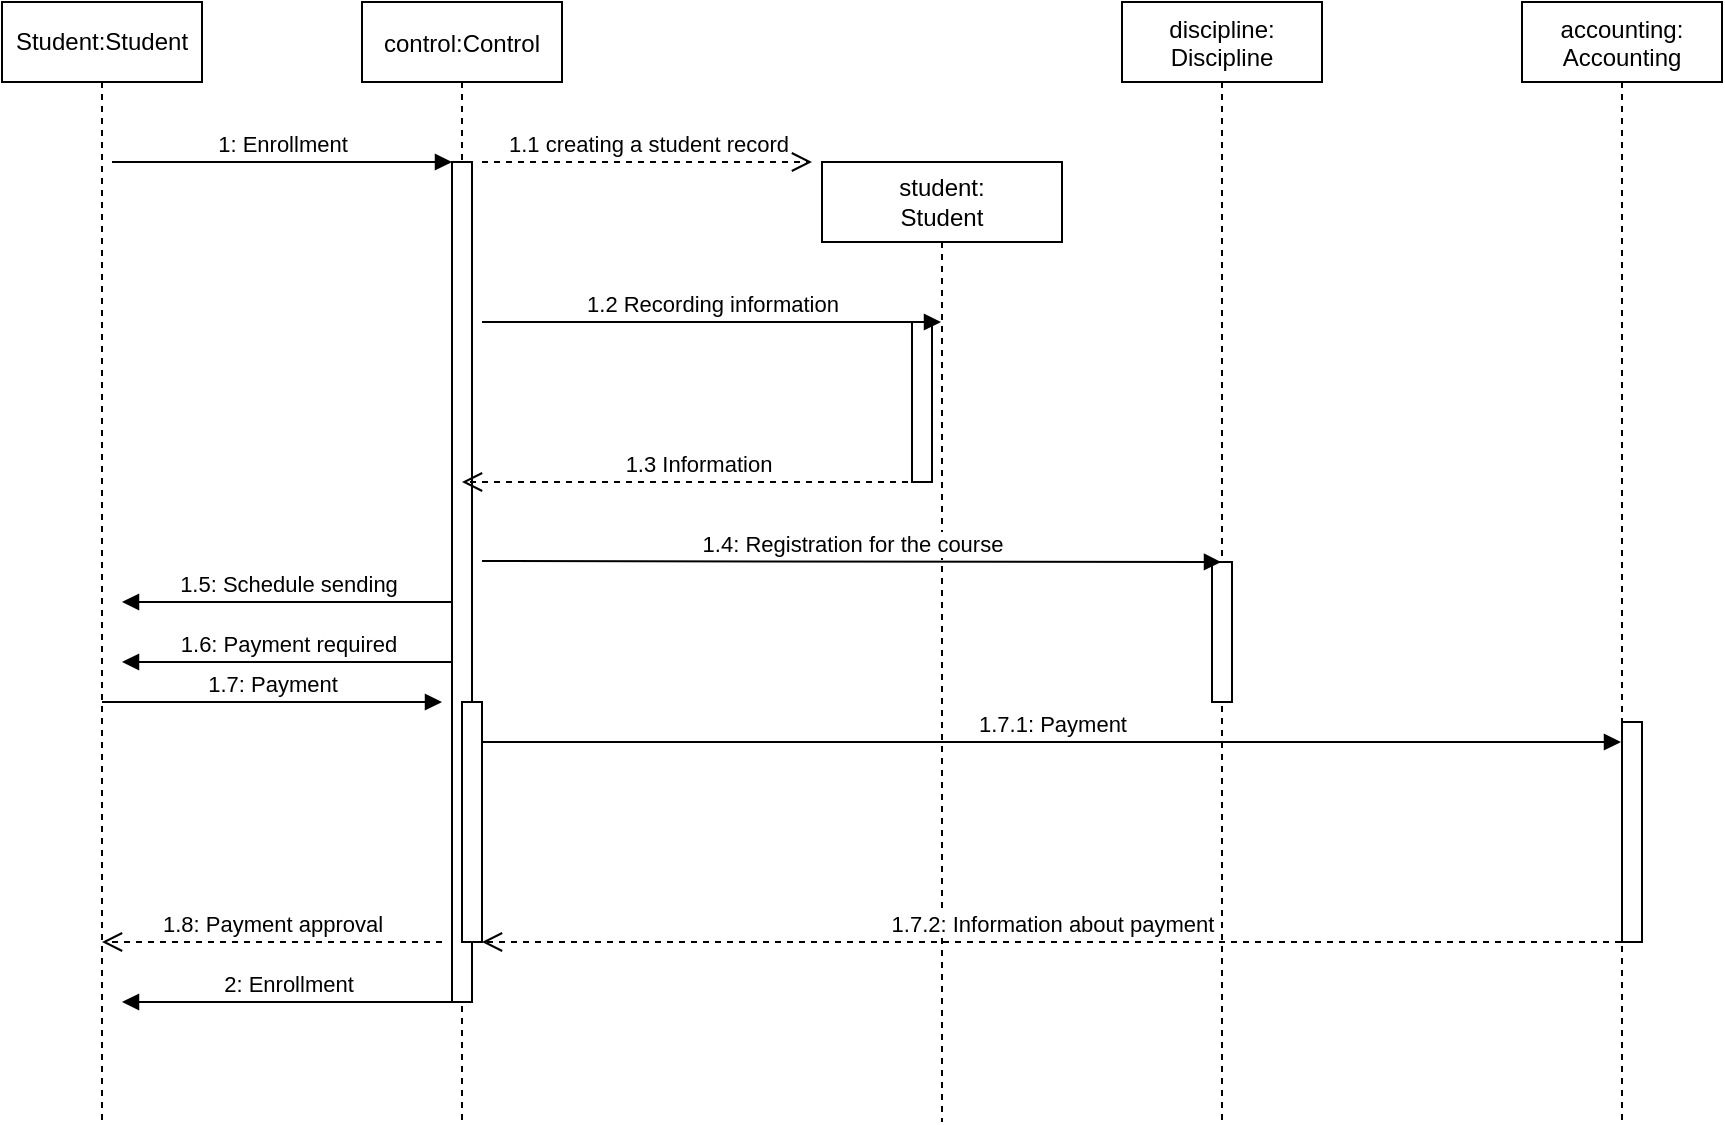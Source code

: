 <mxfile version="21.3.8" type="github">
  <diagram name="Page-1" id="2YBvvXClWsGukQMizWep">
    <mxGraphModel dx="954" dy="647" grid="1" gridSize="10" guides="1" tooltips="1" connect="1" arrows="1" fold="1" page="1" pageScale="1" pageWidth="850" pageHeight="1100" math="0" shadow="0">
      <root>
        <mxCell id="0" />
        <mxCell id="1" parent="0" />
        <mxCell id="aM9ryv3xv72pqoxQDRHE-1" value="Student:Student" style="shape=umlLifeline;perimeter=lifelinePerimeter;whiteSpace=wrap;html=1;container=0;dropTarget=0;collapsible=0;recursiveResize=0;outlineConnect=0;portConstraint=eastwest;newEdgeStyle={&quot;edgeStyle&quot;:&quot;elbowEdgeStyle&quot;,&quot;elbow&quot;:&quot;vertical&quot;,&quot;curved&quot;:0,&quot;rounded&quot;:0};" parent="1" vertex="1">
          <mxGeometry x="40" y="40" width="100" height="560" as="geometry" />
        </mxCell>
        <mxCell id="aM9ryv3xv72pqoxQDRHE-5" value="&lt;p style=&quot;margin: 0px; font-style: normal; font-variant-caps: normal; font-stretch: normal; line-height: normal; font-size-adjust: none; font-kerning: auto; font-variant-alternates: normal; font-variant-ligatures: normal; font-variant-numeric: normal; font-variant-east-asian: normal; font-variant-position: normal; font-feature-settings: normal; font-optical-sizing: auto; font-variation-settings: normal;&quot;&gt;control:Control&lt;/p&gt;" style="shape=umlLifeline;perimeter=lifelinePerimeter;whiteSpace=wrap;html=1;container=0;dropTarget=0;collapsible=0;recursiveResize=0;outlineConnect=0;portConstraint=eastwest;newEdgeStyle={&quot;edgeStyle&quot;:&quot;elbowEdgeStyle&quot;,&quot;elbow&quot;:&quot;vertical&quot;,&quot;curved&quot;:0,&quot;rounded&quot;:0};" parent="1" vertex="1">
          <mxGeometry x="220" y="40" width="100" height="560" as="geometry" />
        </mxCell>
        <mxCell id="aM9ryv3xv72pqoxQDRHE-6" value="" style="html=1;points=[];perimeter=orthogonalPerimeter;outlineConnect=0;targetShapes=umlLifeline;portConstraint=eastwest;newEdgeStyle={&quot;edgeStyle&quot;:&quot;elbowEdgeStyle&quot;,&quot;elbow&quot;:&quot;vertical&quot;,&quot;curved&quot;:0,&quot;rounded&quot;:0};" parent="aM9ryv3xv72pqoxQDRHE-5" vertex="1">
          <mxGeometry x="45" y="80" width="10" height="420" as="geometry" />
        </mxCell>
        <mxCell id="BK4l3iIKHkjFYZC3xYsT-7" value="" style="html=1;points=[];perimeter=orthogonalPerimeter;outlineConnect=0;targetShapes=umlLifeline;portConstraint=eastwest;newEdgeStyle={&quot;edgeStyle&quot;:&quot;elbowEdgeStyle&quot;,&quot;elbow&quot;:&quot;vertical&quot;,&quot;curved&quot;:0,&quot;rounded&quot;:0};" vertex="1" parent="aM9ryv3xv72pqoxQDRHE-5">
          <mxGeometry x="50" y="350" width="10" height="120" as="geometry" />
        </mxCell>
        <mxCell id="aM9ryv3xv72pqoxQDRHE-7" value="1: Enrollment" style="html=1;verticalAlign=bottom;endArrow=block;edgeStyle=elbowEdgeStyle;elbow=horizontal;curved=0;rounded=0;" parent="1" target="aM9ryv3xv72pqoxQDRHE-6" edge="1">
          <mxGeometry relative="1" as="geometry">
            <mxPoint x="95" y="120" as="sourcePoint" />
            <Array as="points">
              <mxPoint x="180" y="120" />
            </Array>
          </mxGeometry>
        </mxCell>
        <mxCell id="BK4l3iIKHkjFYZC3xYsT-1" value="&lt;p style=&quot;margin: 0px; font-style: normal; font-variant-caps: normal; font-stretch: normal; line-height: normal; font-size-adjust: none; font-kerning: auto; font-variant-alternates: normal; font-variant-ligatures: normal; font-variant-numeric: normal; font-variant-east-asian: normal; font-variant-position: normal; font-feature-settings: normal; font-optical-sizing: auto; font-variation-settings: normal;&quot;&gt;discipline:&lt;/p&gt;&lt;p style=&quot;margin: 0px; font-style: normal; font-variant-caps: normal; font-stretch: normal; line-height: normal; font-size-adjust: none; font-kerning: auto; font-variant-alternates: normal; font-variant-ligatures: normal; font-variant-numeric: normal; font-variant-east-asian: normal; font-variant-position: normal; font-feature-settings: normal; font-optical-sizing: auto; font-variation-settings: normal;&quot;&gt;Discipline&lt;br&gt;&lt;/p&gt;" style="shape=umlLifeline;perimeter=lifelinePerimeter;whiteSpace=wrap;html=1;container=0;dropTarget=0;collapsible=0;recursiveResize=0;outlineConnect=0;portConstraint=eastwest;newEdgeStyle={&quot;edgeStyle&quot;:&quot;elbowEdgeStyle&quot;,&quot;elbow&quot;:&quot;vertical&quot;,&quot;curved&quot;:0,&quot;rounded&quot;:0};" vertex="1" parent="1">
          <mxGeometry x="600" y="40" width="100" height="560" as="geometry" />
        </mxCell>
        <mxCell id="BK4l3iIKHkjFYZC3xYsT-2" value="" style="html=1;points=[];perimeter=orthogonalPerimeter;outlineConnect=0;targetShapes=umlLifeline;portConstraint=eastwest;newEdgeStyle={&quot;edgeStyle&quot;:&quot;elbowEdgeStyle&quot;,&quot;elbow&quot;:&quot;vertical&quot;,&quot;curved&quot;:0,&quot;rounded&quot;:0};" vertex="1" parent="BK4l3iIKHkjFYZC3xYsT-1">
          <mxGeometry x="45" y="280" width="10" height="70" as="geometry" />
        </mxCell>
        <mxCell id="BK4l3iIKHkjFYZC3xYsT-3" value="&lt;p style=&quot;margin: 0px; font-style: normal; font-variant-caps: normal; font-stretch: normal; line-height: normal; font-size-adjust: none; font-kerning: auto; font-variant-alternates: normal; font-variant-ligatures: normal; font-variant-numeric: normal; font-variant-east-asian: normal; font-variant-position: normal; font-feature-settings: normal; font-optical-sizing: auto; font-variation-settings: normal;&quot;&gt;accounting: Accounting&lt;/p&gt;" style="shape=umlLifeline;perimeter=lifelinePerimeter;whiteSpace=wrap;html=1;container=0;dropTarget=0;collapsible=0;recursiveResize=0;outlineConnect=0;portConstraint=eastwest;newEdgeStyle={&quot;edgeStyle&quot;:&quot;elbowEdgeStyle&quot;,&quot;elbow&quot;:&quot;vertical&quot;,&quot;curved&quot;:0,&quot;rounded&quot;:0};" vertex="1" parent="1">
          <mxGeometry x="800" y="40" width="100" height="560" as="geometry" />
        </mxCell>
        <mxCell id="BK4l3iIKHkjFYZC3xYsT-4" value="" style="html=1;points=[];perimeter=orthogonalPerimeter;outlineConnect=0;targetShapes=umlLifeline;portConstraint=eastwest;newEdgeStyle={&quot;edgeStyle&quot;:&quot;elbowEdgeStyle&quot;,&quot;elbow&quot;:&quot;vertical&quot;,&quot;curved&quot;:0,&quot;rounded&quot;:0};" vertex="1" parent="BK4l3iIKHkjFYZC3xYsT-3">
          <mxGeometry x="50" y="360" width="10" height="110" as="geometry" />
        </mxCell>
        <mxCell id="BK4l3iIKHkjFYZC3xYsT-6" value="2: Enrollment" style="html=1;verticalAlign=bottom;endArrow=block;edgeStyle=elbowEdgeStyle;elbow=vertical;curved=0;rounded=0;" edge="1" parent="1">
          <mxGeometry relative="1" as="geometry">
            <mxPoint x="265" y="540" as="sourcePoint" />
            <Array as="points">
              <mxPoint x="190" y="540" />
            </Array>
            <mxPoint x="100" y="540" as="targetPoint" />
          </mxGeometry>
        </mxCell>
        <mxCell id="BK4l3iIKHkjFYZC3xYsT-8" value="student:&lt;br&gt;Student" style="shape=umlLifeline;perimeter=lifelinePerimeter;whiteSpace=wrap;html=1;container=0;dropTarget=0;collapsible=0;recursiveResize=0;outlineConnect=0;portConstraint=eastwest;newEdgeStyle={&quot;edgeStyle&quot;:&quot;elbowEdgeStyle&quot;,&quot;elbow&quot;:&quot;vertical&quot;,&quot;curved&quot;:0,&quot;rounded&quot;:0};" vertex="1" parent="1">
          <mxGeometry x="450" y="120" width="120" height="480" as="geometry" />
        </mxCell>
        <mxCell id="BK4l3iIKHkjFYZC3xYsT-9" value="" style="html=1;points=[];perimeter=orthogonalPerimeter;outlineConnect=0;targetShapes=umlLifeline;portConstraint=eastwest;newEdgeStyle={&quot;edgeStyle&quot;:&quot;elbowEdgeStyle&quot;,&quot;elbow&quot;:&quot;vertical&quot;,&quot;curved&quot;:0,&quot;rounded&quot;:0};" vertex="1" parent="BK4l3iIKHkjFYZC3xYsT-8">
          <mxGeometry x="45" y="80" width="10" height="80" as="geometry" />
        </mxCell>
        <mxCell id="BK4l3iIKHkjFYZC3xYsT-10" value="1.1 creating a student record" style="html=1;verticalAlign=bottom;endArrow=open;dashed=1;endSize=8;edgeStyle=elbowEdgeStyle;elbow=vertical;curved=0;rounded=0;" edge="1" parent="1">
          <mxGeometry relative="1" as="geometry">
            <mxPoint x="445" y="120" as="targetPoint" />
            <Array as="points">
              <mxPoint x="360" y="120" />
            </Array>
            <mxPoint x="280" y="120" as="sourcePoint" />
          </mxGeometry>
        </mxCell>
        <mxCell id="BK4l3iIKHkjFYZC3xYsT-11" value="1.2 Recording information" style="html=1;verticalAlign=bottom;endArrow=block;edgeStyle=elbowEdgeStyle;elbow=vertical;curved=0;rounded=0;" edge="1" parent="1" target="BK4l3iIKHkjFYZC3xYsT-8">
          <mxGeometry relative="1" as="geometry">
            <mxPoint x="280" y="200" as="sourcePoint" />
            <Array as="points">
              <mxPoint x="365" y="200" />
            </Array>
            <mxPoint x="450" y="200" as="targetPoint" />
          </mxGeometry>
        </mxCell>
        <mxCell id="BK4l3iIKHkjFYZC3xYsT-12" value="1.3 Information" style="html=1;verticalAlign=bottom;endArrow=open;dashed=1;endSize=8;edgeStyle=elbowEdgeStyle;elbow=vertical;curved=0;rounded=0;" edge="1" parent="1" target="aM9ryv3xv72pqoxQDRHE-5">
          <mxGeometry relative="1" as="geometry">
            <mxPoint x="340" y="280" as="targetPoint" />
            <Array as="points">
              <mxPoint x="255" y="280" />
            </Array>
            <mxPoint x="495" y="270" as="sourcePoint" />
          </mxGeometry>
        </mxCell>
        <mxCell id="BK4l3iIKHkjFYZC3xYsT-15" value="1.4: Registration for the course" style="html=1;verticalAlign=bottom;endArrow=block;edgeStyle=elbowEdgeStyle;elbow=vertical;curved=0;rounded=0;" edge="1" parent="1" target="BK4l3iIKHkjFYZC3xYsT-1">
          <mxGeometry relative="1" as="geometry">
            <mxPoint x="280" y="319.5" as="sourcePoint" />
            <Array as="points">
              <mxPoint x="560" y="320" />
              <mxPoint x="365" y="319.5" />
            </Array>
            <mxPoint x="450" y="319.5" as="targetPoint" />
          </mxGeometry>
        </mxCell>
        <mxCell id="BK4l3iIKHkjFYZC3xYsT-16" value="1.5: Schedule sending" style="html=1;verticalAlign=bottom;endArrow=block;edgeStyle=elbowEdgeStyle;elbow=vertical;curved=0;rounded=0;" edge="1" parent="1">
          <mxGeometry relative="1" as="geometry">
            <mxPoint x="265" y="340" as="sourcePoint" />
            <Array as="points">
              <mxPoint x="190" y="340" />
            </Array>
            <mxPoint x="100" y="340" as="targetPoint" />
          </mxGeometry>
        </mxCell>
        <mxCell id="BK4l3iIKHkjFYZC3xYsT-17" value="1.6: Payment required" style="html=1;verticalAlign=bottom;endArrow=block;edgeStyle=elbowEdgeStyle;elbow=vertical;curved=0;rounded=0;" edge="1" parent="1">
          <mxGeometry relative="1" as="geometry">
            <mxPoint x="265" y="370" as="sourcePoint" />
            <Array as="points">
              <mxPoint x="190" y="370" />
            </Array>
            <mxPoint x="100" y="370" as="targetPoint" />
          </mxGeometry>
        </mxCell>
        <mxCell id="BK4l3iIKHkjFYZC3xYsT-18" value="1.7: Payment" style="html=1;verticalAlign=bottom;endArrow=block;edgeStyle=elbowEdgeStyle;elbow=horizontal;curved=0;rounded=0;" edge="1" parent="1">
          <mxGeometry relative="1" as="geometry">
            <mxPoint x="90" y="390" as="sourcePoint" />
            <Array as="points">
              <mxPoint x="175" y="390" />
            </Array>
            <mxPoint x="260" y="390" as="targetPoint" />
          </mxGeometry>
        </mxCell>
        <mxCell id="BK4l3iIKHkjFYZC3xYsT-19" value="1.7.1: Payment" style="html=1;verticalAlign=bottom;endArrow=block;edgeStyle=elbowEdgeStyle;elbow=horizontal;curved=0;rounded=0;" edge="1" parent="1" target="BK4l3iIKHkjFYZC3xYsT-3">
          <mxGeometry relative="1" as="geometry">
            <mxPoint x="280" y="410" as="sourcePoint" />
            <Array as="points">
              <mxPoint x="375" y="410" />
            </Array>
            <mxPoint x="460" y="410" as="targetPoint" />
          </mxGeometry>
        </mxCell>
        <mxCell id="BK4l3iIKHkjFYZC3xYsT-22" value="1.7.2: Information about payment" style="html=1;verticalAlign=bottom;endArrow=open;dashed=1;endSize=8;edgeStyle=elbowEdgeStyle;elbow=vertical;curved=0;rounded=0;" edge="1" parent="1" source="BK4l3iIKHkjFYZC3xYsT-3">
          <mxGeometry relative="1" as="geometry">
            <mxPoint x="360" y="510" as="sourcePoint" />
            <mxPoint x="280" y="510" as="targetPoint" />
          </mxGeometry>
        </mxCell>
        <mxCell id="BK4l3iIKHkjFYZC3xYsT-24" value="1.8: Payment approval" style="html=1;verticalAlign=bottom;endArrow=open;dashed=1;endSize=8;edgeStyle=elbowEdgeStyle;elbow=vertical;curved=0;rounded=0;" edge="1" parent="1" target="aM9ryv3xv72pqoxQDRHE-1">
          <mxGeometry relative="1" as="geometry">
            <mxPoint x="260" y="510" as="sourcePoint" />
            <mxPoint x="110" y="510" as="targetPoint" />
          </mxGeometry>
        </mxCell>
      </root>
    </mxGraphModel>
  </diagram>
</mxfile>
